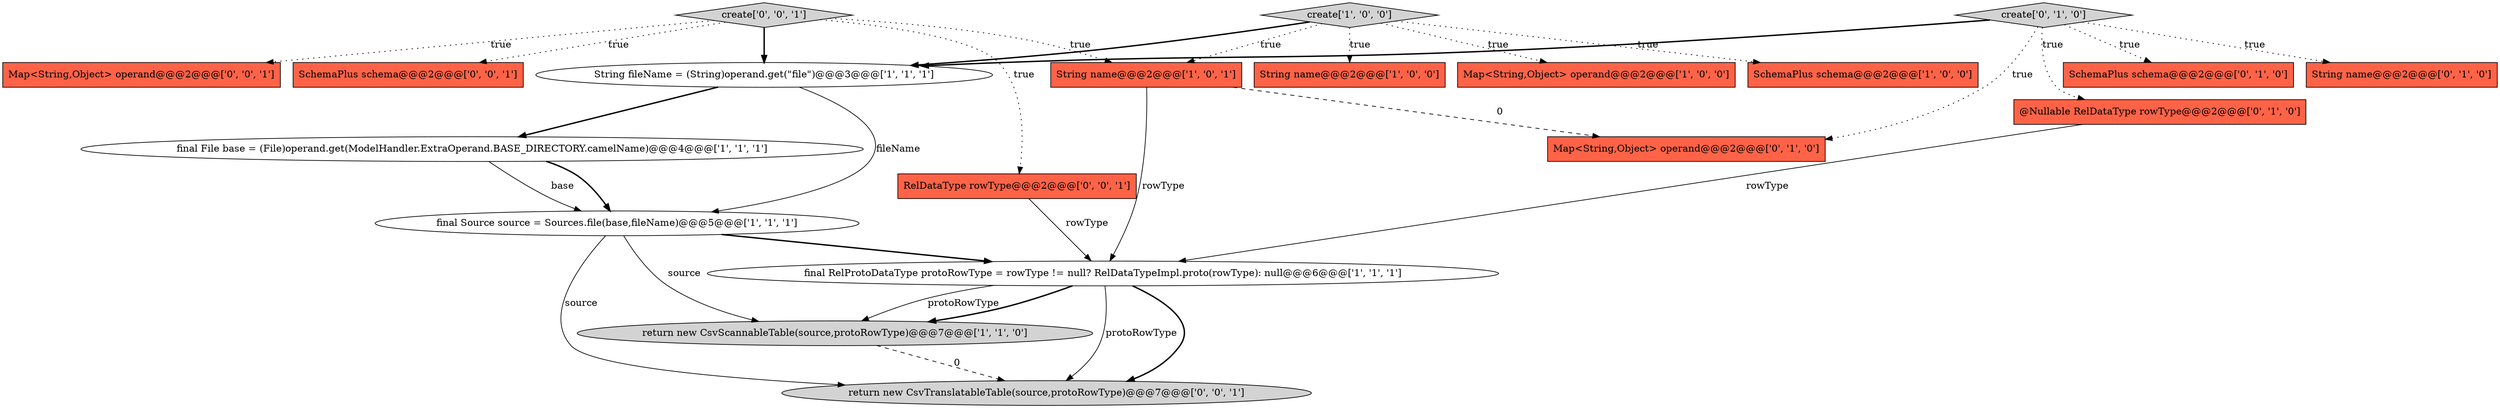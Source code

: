 digraph {
19 [style = filled, label = "return new CsvTranslatableTable(source,protoRowType)@@@7@@@['0', '0', '1']", fillcolor = lightgray, shape = ellipse image = "AAA0AAABBB3BBB"];
10 [style = filled, label = "@Nullable RelDataType rowType@@@2@@@['0', '1', '0']", fillcolor = tomato, shape = box image = "AAA0AAABBB2BBB"];
16 [style = filled, label = "create['0', '0', '1']", fillcolor = lightgray, shape = diamond image = "AAA0AAABBB3BBB"];
12 [style = filled, label = "create['0', '1', '0']", fillcolor = lightgray, shape = diamond image = "AAA0AAABBB2BBB"];
4 [style = filled, label = "final Source source = Sources.file(base,fileName)@@@5@@@['1', '1', '1']", fillcolor = white, shape = ellipse image = "AAA0AAABBB1BBB"];
5 [style = filled, label = "String fileName = (String)operand.get(\"file\")@@@3@@@['1', '1', '1']", fillcolor = white, shape = ellipse image = "AAA0AAABBB1BBB"];
6 [style = filled, label = "create['1', '0', '0']", fillcolor = lightgray, shape = diamond image = "AAA0AAABBB1BBB"];
13 [style = filled, label = "SchemaPlus schema@@@2@@@['0', '1', '0']", fillcolor = tomato, shape = box image = "AAA0AAABBB2BBB"];
14 [style = filled, label = "Map<String,Object> operand@@@2@@@['0', '1', '0']", fillcolor = tomato, shape = box image = "AAA1AAABBB2BBB"];
7 [style = filled, label = "Map<String,Object> operand@@@2@@@['1', '0', '0']", fillcolor = tomato, shape = box image = "AAA0AAABBB1BBB"];
11 [style = filled, label = "String name@@@2@@@['0', '1', '0']", fillcolor = tomato, shape = box image = "AAA0AAABBB2BBB"];
17 [style = filled, label = "SchemaPlus schema@@@2@@@['0', '0', '1']", fillcolor = tomato, shape = box image = "AAA0AAABBB3BBB"];
18 [style = filled, label = "RelDataType rowType@@@2@@@['0', '0', '1']", fillcolor = tomato, shape = box image = "AAA0AAABBB3BBB"];
0 [style = filled, label = "SchemaPlus schema@@@2@@@['1', '0', '0']", fillcolor = tomato, shape = box image = "AAA0AAABBB1BBB"];
8 [style = filled, label = "String name@@@2@@@['1', '0', '1']", fillcolor = tomato, shape = box image = "AAA0AAABBB1BBB"];
1 [style = filled, label = "final RelProtoDataType protoRowType = rowType != null? RelDataTypeImpl.proto(rowType): null@@@6@@@['1', '1', '1']", fillcolor = white, shape = ellipse image = "AAA0AAABBB1BBB"];
3 [style = filled, label = "String name@@@2@@@['1', '0', '0']", fillcolor = tomato, shape = box image = "AAA0AAABBB1BBB"];
15 [style = filled, label = "Map<String,Object> operand@@@2@@@['0', '0', '1']", fillcolor = tomato, shape = box image = "AAA0AAABBB3BBB"];
2 [style = filled, label = "return new CsvScannableTable(source,protoRowType)@@@7@@@['1', '1', '0']", fillcolor = lightgray, shape = ellipse image = "AAA0AAABBB1BBB"];
9 [style = filled, label = "final File base = (File)operand.get(ModelHandler.ExtraOperand.BASE_DIRECTORY.camelName)@@@4@@@['1', '1', '1']", fillcolor = white, shape = ellipse image = "AAA0AAABBB1BBB"];
9->4 [style = solid, label="base"];
16->8 [style = dotted, label="true"];
2->19 [style = dashed, label="0"];
12->5 [style = bold, label=""];
5->9 [style = bold, label=""];
9->4 [style = bold, label=""];
16->17 [style = dotted, label="true"];
18->1 [style = solid, label="rowType"];
8->1 [style = solid, label="rowType"];
8->14 [style = dashed, label="0"];
1->19 [style = solid, label="protoRowType"];
12->11 [style = dotted, label="true"];
4->19 [style = solid, label="source"];
12->14 [style = dotted, label="true"];
6->5 [style = bold, label=""];
12->13 [style = dotted, label="true"];
10->1 [style = solid, label="rowType"];
4->2 [style = solid, label="source"];
12->10 [style = dotted, label="true"];
5->4 [style = solid, label="fileName"];
1->2 [style = solid, label="protoRowType"];
6->8 [style = dotted, label="true"];
6->7 [style = dotted, label="true"];
16->5 [style = bold, label=""];
4->1 [style = bold, label=""];
1->2 [style = bold, label=""];
6->0 [style = dotted, label="true"];
1->19 [style = bold, label=""];
6->3 [style = dotted, label="true"];
16->15 [style = dotted, label="true"];
16->18 [style = dotted, label="true"];
}
